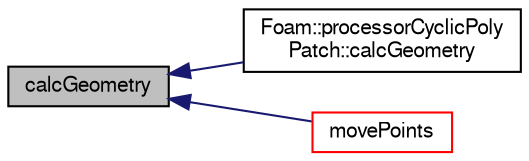 digraph "calcGeometry"
{
  bgcolor="transparent";
  edge [fontname="FreeSans",fontsize="10",labelfontname="FreeSans",labelfontsize="10"];
  node [fontname="FreeSans",fontsize="10",shape=record];
  rankdir="LR";
  Node97 [label="calcGeometry",height=0.2,width=0.4,color="black", fillcolor="grey75", style="filled", fontcolor="black"];
  Node97 -> Node98 [dir="back",color="midnightblue",fontsize="10",style="solid",fontname="FreeSans"];
  Node98 [label="Foam::processorCyclicPoly\lPatch::calcGeometry",height=0.2,width=0.4,color="black",URL="$a27458.html#a58bb4c0382e9ee570811fb3f005a0a97",tooltip="Calculate the patch geometry. "];
  Node97 -> Node99 [dir="back",color="midnightblue",fontsize="10",style="solid",fontname="FreeSans"];
  Node99 [label="movePoints",height=0.2,width=0.4,color="red",URL="$a27454.html#aacd07914399d9e26077bb4ed6a0ed2a2",tooltip="Correct patches after moving points. "];
}
